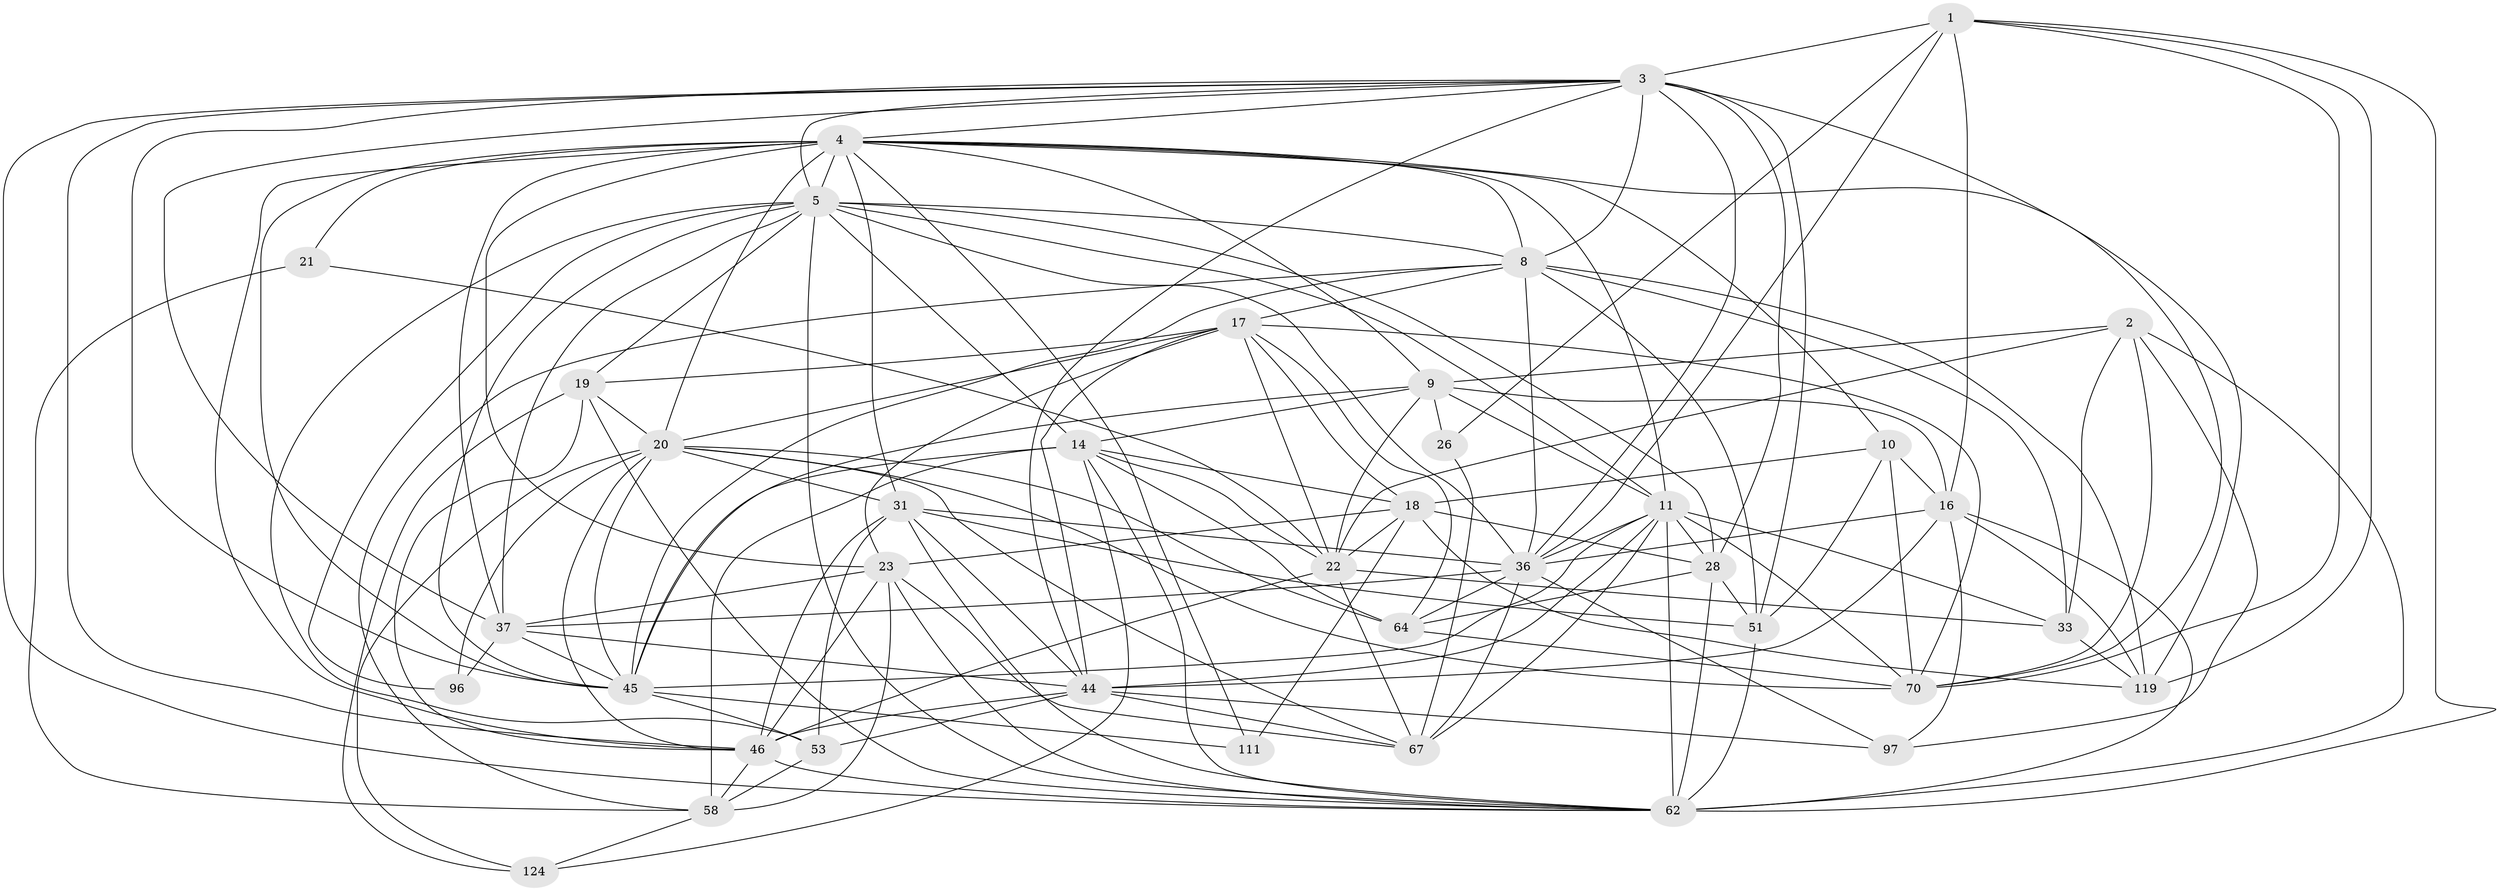 // original degree distribution, {4: 1.0}
// Generated by graph-tools (version 1.1) at 2025/20/03/04/25 18:20:55]
// undirected, 39 vertices, 152 edges
graph export_dot {
graph [start="1"]
  node [color=gray90,style=filled];
  1 [super="+56+63"];
  2 [super="+40"];
  3 [super="+6+12+59"];
  4 [super="+7+89+47"];
  5 [super="+15+13"];
  8 [super="+38+30+92"];
  9 [super="+24+54"];
  10 [super="+35"];
  11 [super="+48+32"];
  14 [super="+133+43"];
  16 [super="+29+84"];
  17 [super="+27+80+69"];
  18 [super="+39"];
  19 [super="+65"];
  20 [super="+81+106+74"];
  21;
  22 [super="+52"];
  23 [super="+41"];
  26;
  28 [super="+131+57"];
  31 [super="+117+123"];
  33 [super="+34"];
  36 [super="+112+83+116+121"];
  37 [super="+110+91"];
  44 [super="+88+61"];
  45 [super="+93+120+99"];
  46 [super="+107+98"];
  51 [super="+94"];
  53 [super="+76"];
  58 [super="+79"];
  62 [super="+82+127+68"];
  64 [super="+87"];
  67 [super="+86"];
  70 [super="+102"];
  96;
  97;
  111;
  119 [super="+122"];
  124;
  1 -- 62;
  1 -- 16 [weight=2];
  1 -- 119;
  1 -- 26 [weight=2];
  1 -- 3 [weight=2];
  1 -- 36;
  1 -- 70;
  2 -- 33 [weight=2];
  2 -- 9;
  2 -- 62 [weight=2];
  2 -- 97;
  2 -- 22;
  2 -- 70;
  3 -- 37;
  3 -- 45;
  3 -- 46;
  3 -- 36;
  3 -- 8;
  3 -- 5;
  3 -- 44;
  3 -- 28;
  3 -- 62;
  3 -- 4;
  3 -- 119;
  3 -- 51;
  4 -- 70;
  4 -- 11;
  4 -- 46;
  4 -- 111;
  4 -- 21 [weight=2];
  4 -- 37;
  4 -- 23 [weight=2];
  4 -- 5 [weight=2];
  4 -- 20;
  4 -- 9;
  4 -- 10;
  4 -- 31;
  4 -- 8;
  4 -- 45;
  5 -- 14 [weight=2];
  5 -- 37;
  5 -- 28;
  5 -- 62;
  5 -- 36;
  5 -- 96;
  5 -- 19;
  5 -- 53 [weight=2];
  5 -- 8;
  5 -- 11;
  5 -- 45;
  8 -- 119;
  8 -- 36;
  8 -- 17;
  8 -- 33;
  8 -- 45;
  8 -- 58;
  8 -- 51;
  9 -- 26;
  9 -- 22;
  9 -- 16;
  9 -- 11;
  9 -- 45;
  9 -- 14;
  10 -- 18;
  10 -- 51;
  10 -- 16 [weight=2];
  10 -- 70;
  11 -- 44;
  11 -- 62 [weight=2];
  11 -- 70;
  11 -- 33;
  11 -- 36;
  11 -- 28;
  11 -- 67;
  11 -- 45;
  14 -- 62;
  14 -- 58 [weight=2];
  14 -- 22 [weight=2];
  14 -- 124;
  14 -- 64;
  14 -- 45;
  14 -- 18;
  16 -- 119;
  16 -- 97;
  16 -- 44;
  16 -- 62;
  16 -- 36;
  17 -- 23 [weight=2];
  17 -- 22;
  17 -- 19;
  17 -- 44;
  17 -- 64;
  17 -- 20;
  17 -- 70;
  17 -- 18;
  18 -- 119;
  18 -- 23;
  18 -- 22;
  18 -- 28;
  18 -- 111;
  19 -- 46;
  19 -- 124;
  19 -- 62;
  19 -- 20;
  20 -- 96 [weight=2];
  20 -- 124;
  20 -- 31;
  20 -- 67;
  20 -- 64;
  20 -- 45;
  20 -- 46;
  20 -- 70;
  21 -- 58;
  21 -- 22;
  22 -- 33;
  22 -- 67;
  22 -- 46;
  23 -- 37;
  23 -- 46;
  23 -- 58;
  23 -- 62;
  23 -- 67;
  26 -- 67;
  28 -- 64;
  28 -- 51;
  28 -- 62 [weight=2];
  31 -- 62;
  31 -- 51;
  31 -- 46;
  31 -- 44;
  31 -- 36;
  31 -- 53;
  33 -- 119;
  36 -- 64;
  36 -- 67 [weight=2];
  36 -- 97;
  36 -- 37;
  37 -- 96;
  37 -- 44;
  37 -- 45;
  44 -- 97;
  44 -- 46;
  44 -- 53;
  44 -- 67;
  45 -- 53;
  45 -- 111 [weight=2];
  46 -- 62;
  46 -- 58;
  51 -- 62;
  53 -- 58;
  58 -- 124;
  64 -- 70;
}
